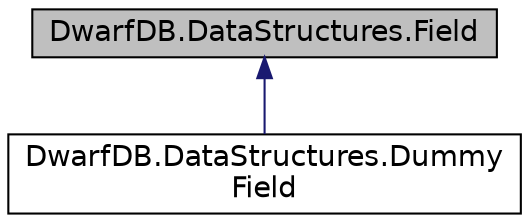 digraph "DwarfDB.DataStructures.Field"
{
  edge [fontname="Helvetica",fontsize="14",labelfontname="Helvetica",labelfontsize="14"];
  node [fontname="Helvetica",fontsize="14",shape=record];
  Node1 [label="DwarfDB.DataStructures.Field",height=0.2,width=0.4,color="black", fillcolor="grey75", style="filled", fontcolor="black"];
  Node1 -> Node2 [dir="back",color="midnightblue",fontsize="14",style="solid",fontname="Helvetica"];
  Node2 [label="DwarfDB.DataStructures.Dummy\lField",height=0.2,width=0.4,color="black", fillcolor="white", style="filled",URL="$db/d04/class_dwarf_d_b_1_1_data_structures_1_1_dummy_field.html",tooltip="DummyField class - it&#39;s class for using instead of NULL "];
}
